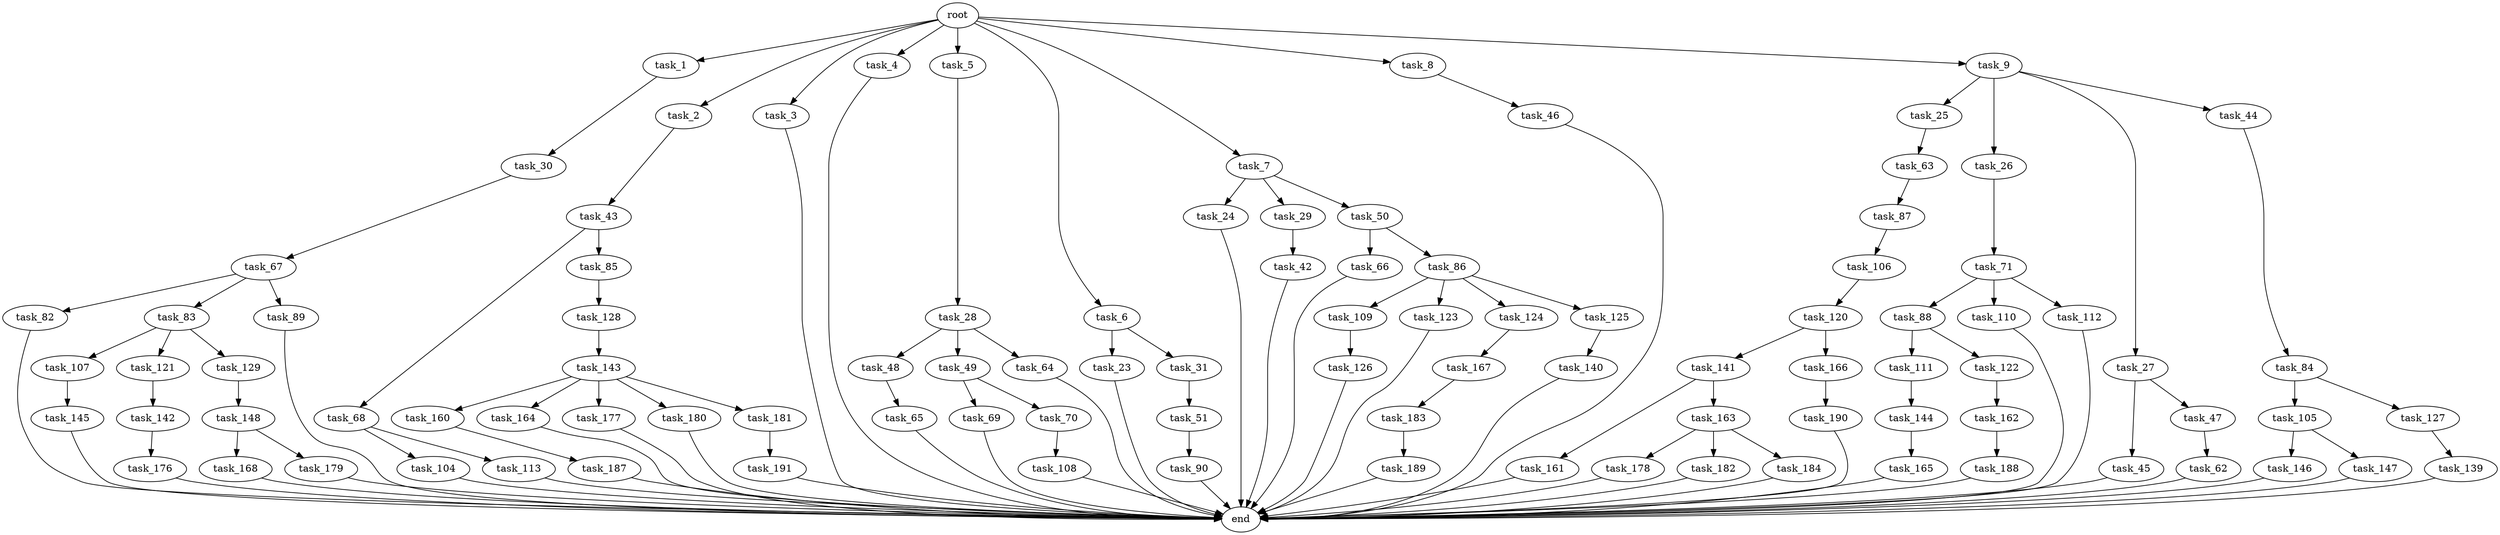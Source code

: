 digraph G {
  root [size="0.000000"];
  task_1 [size="10.240000"];
  task_2 [size="10.240000"];
  task_3 [size="10.240000"];
  task_4 [size="10.240000"];
  task_5 [size="10.240000"];
  task_6 [size="10.240000"];
  task_7 [size="10.240000"];
  task_8 [size="10.240000"];
  task_9 [size="10.240000"];
  task_23 [size="6957847019.520000"];
  task_24 [size="5497558138.880000"];
  task_25 [size="773094113.280000"];
  task_26 [size="773094113.280000"];
  task_27 [size="773094113.280000"];
  task_28 [size="343597383.680000"];
  task_29 [size="5497558138.880000"];
  task_30 [size="1374389534.720000"];
  task_31 [size="6957847019.520000"];
  task_42 [size="3092376453.120000"];
  task_43 [size="1374389534.720000"];
  task_44 [size="773094113.280000"];
  task_45 [size="5497558138.880000"];
  task_46 [size="5497558138.880000"];
  task_47 [size="5497558138.880000"];
  task_48 [size="3092376453.120000"];
  task_49 [size="3092376453.120000"];
  task_50 [size="5497558138.880000"];
  task_51 [size="8589934592.000000"];
  task_62 [size="5497558138.880000"];
  task_63 [size="1374389534.720000"];
  task_64 [size="3092376453.120000"];
  task_65 [size="2147483648.000000"];
  task_66 [size="6957847019.520000"];
  task_67 [size="2147483648.000000"];
  task_68 [size="5497558138.880000"];
  task_69 [size="1374389534.720000"];
  task_70 [size="1374389534.720000"];
  task_71 [size="8589934592.000000"];
  task_82 [size="4209067950.080000"];
  task_83 [size="4209067950.080000"];
  task_84 [size="2147483648.000000"];
  task_85 [size="5497558138.880000"];
  task_86 [size="6957847019.520000"];
  task_87 [size="6957847019.520000"];
  task_88 [size="3092376453.120000"];
  task_89 [size="4209067950.080000"];
  task_90 [size="1374389534.720000"];
  task_104 [size="343597383.680000"];
  task_105 [size="6957847019.520000"];
  task_106 [size="1374389534.720000"];
  task_107 [size="773094113.280000"];
  task_108 [size="1374389534.720000"];
  task_109 [size="5497558138.880000"];
  task_110 [size="3092376453.120000"];
  task_111 [size="6957847019.520000"];
  task_112 [size="3092376453.120000"];
  task_113 [size="343597383.680000"];
  task_120 [size="2147483648.000000"];
  task_121 [size="773094113.280000"];
  task_122 [size="6957847019.520000"];
  task_123 [size="5497558138.880000"];
  task_124 [size="5497558138.880000"];
  task_125 [size="5497558138.880000"];
  task_126 [size="2147483648.000000"];
  task_127 [size="6957847019.520000"];
  task_128 [size="4209067950.080000"];
  task_129 [size="773094113.280000"];
  task_139 [size="5497558138.880000"];
  task_140 [size="4209067950.080000"];
  task_141 [size="8589934592.000000"];
  task_142 [size="4209067950.080000"];
  task_143 [size="3092376453.120000"];
  task_144 [size="4209067950.080000"];
  task_145 [size="2147483648.000000"];
  task_146 [size="343597383.680000"];
  task_147 [size="343597383.680000"];
  task_148 [size="8589934592.000000"];
  task_160 [size="773094113.280000"];
  task_161 [size="8589934592.000000"];
  task_162 [size="8589934592.000000"];
  task_163 [size="8589934592.000000"];
  task_164 [size="773094113.280000"];
  task_165 [size="8589934592.000000"];
  task_166 [size="8589934592.000000"];
  task_167 [size="2147483648.000000"];
  task_168 [size="6957847019.520000"];
  task_176 [size="773094113.280000"];
  task_177 [size="773094113.280000"];
  task_178 [size="1374389534.720000"];
  task_179 [size="6957847019.520000"];
  task_180 [size="773094113.280000"];
  task_181 [size="773094113.280000"];
  task_182 [size="1374389534.720000"];
  task_183 [size="343597383.680000"];
  task_184 [size="1374389534.720000"];
  task_187 [size="4209067950.080000"];
  task_188 [size="4209067950.080000"];
  task_189 [size="5497558138.880000"];
  task_190 [size="5497558138.880000"];
  task_191 [size="3092376453.120000"];
  end [size="0.000000"];

  root -> task_1 [size="1.000000"];
  root -> task_2 [size="1.000000"];
  root -> task_3 [size="1.000000"];
  root -> task_4 [size="1.000000"];
  root -> task_5 [size="1.000000"];
  root -> task_6 [size="1.000000"];
  root -> task_7 [size="1.000000"];
  root -> task_8 [size="1.000000"];
  root -> task_9 [size="1.000000"];
  task_1 -> task_30 [size="134217728.000000"];
  task_2 -> task_43 [size="134217728.000000"];
  task_3 -> end [size="1.000000"];
  task_4 -> end [size="1.000000"];
  task_5 -> task_28 [size="33554432.000000"];
  task_6 -> task_23 [size="679477248.000000"];
  task_6 -> task_31 [size="679477248.000000"];
  task_7 -> task_24 [size="536870912.000000"];
  task_7 -> task_29 [size="536870912.000000"];
  task_7 -> task_50 [size="536870912.000000"];
  task_8 -> task_46 [size="536870912.000000"];
  task_9 -> task_25 [size="75497472.000000"];
  task_9 -> task_26 [size="75497472.000000"];
  task_9 -> task_27 [size="75497472.000000"];
  task_9 -> task_44 [size="75497472.000000"];
  task_23 -> end [size="1.000000"];
  task_24 -> end [size="1.000000"];
  task_25 -> task_63 [size="134217728.000000"];
  task_26 -> task_71 [size="838860800.000000"];
  task_27 -> task_45 [size="536870912.000000"];
  task_27 -> task_47 [size="536870912.000000"];
  task_28 -> task_48 [size="301989888.000000"];
  task_28 -> task_49 [size="301989888.000000"];
  task_28 -> task_64 [size="301989888.000000"];
  task_29 -> task_42 [size="301989888.000000"];
  task_30 -> task_67 [size="209715200.000000"];
  task_31 -> task_51 [size="838860800.000000"];
  task_42 -> end [size="1.000000"];
  task_43 -> task_68 [size="536870912.000000"];
  task_43 -> task_85 [size="536870912.000000"];
  task_44 -> task_84 [size="209715200.000000"];
  task_45 -> end [size="1.000000"];
  task_46 -> end [size="1.000000"];
  task_47 -> task_62 [size="536870912.000000"];
  task_48 -> task_65 [size="209715200.000000"];
  task_49 -> task_69 [size="134217728.000000"];
  task_49 -> task_70 [size="134217728.000000"];
  task_50 -> task_66 [size="679477248.000000"];
  task_50 -> task_86 [size="679477248.000000"];
  task_51 -> task_90 [size="134217728.000000"];
  task_62 -> end [size="1.000000"];
  task_63 -> task_87 [size="679477248.000000"];
  task_64 -> end [size="1.000000"];
  task_65 -> end [size="1.000000"];
  task_66 -> end [size="1.000000"];
  task_67 -> task_82 [size="411041792.000000"];
  task_67 -> task_83 [size="411041792.000000"];
  task_67 -> task_89 [size="411041792.000000"];
  task_68 -> task_104 [size="33554432.000000"];
  task_68 -> task_113 [size="33554432.000000"];
  task_69 -> end [size="1.000000"];
  task_70 -> task_108 [size="134217728.000000"];
  task_71 -> task_88 [size="301989888.000000"];
  task_71 -> task_110 [size="301989888.000000"];
  task_71 -> task_112 [size="301989888.000000"];
  task_82 -> end [size="1.000000"];
  task_83 -> task_107 [size="75497472.000000"];
  task_83 -> task_121 [size="75497472.000000"];
  task_83 -> task_129 [size="75497472.000000"];
  task_84 -> task_105 [size="679477248.000000"];
  task_84 -> task_127 [size="679477248.000000"];
  task_85 -> task_128 [size="411041792.000000"];
  task_86 -> task_109 [size="536870912.000000"];
  task_86 -> task_123 [size="536870912.000000"];
  task_86 -> task_124 [size="536870912.000000"];
  task_86 -> task_125 [size="536870912.000000"];
  task_87 -> task_106 [size="134217728.000000"];
  task_88 -> task_111 [size="679477248.000000"];
  task_88 -> task_122 [size="679477248.000000"];
  task_89 -> end [size="1.000000"];
  task_90 -> end [size="1.000000"];
  task_104 -> end [size="1.000000"];
  task_105 -> task_146 [size="33554432.000000"];
  task_105 -> task_147 [size="33554432.000000"];
  task_106 -> task_120 [size="209715200.000000"];
  task_107 -> task_145 [size="209715200.000000"];
  task_108 -> end [size="1.000000"];
  task_109 -> task_126 [size="209715200.000000"];
  task_110 -> end [size="1.000000"];
  task_111 -> task_144 [size="411041792.000000"];
  task_112 -> end [size="1.000000"];
  task_113 -> end [size="1.000000"];
  task_120 -> task_141 [size="838860800.000000"];
  task_120 -> task_166 [size="838860800.000000"];
  task_121 -> task_142 [size="411041792.000000"];
  task_122 -> task_162 [size="838860800.000000"];
  task_123 -> end [size="1.000000"];
  task_124 -> task_167 [size="209715200.000000"];
  task_125 -> task_140 [size="411041792.000000"];
  task_126 -> end [size="1.000000"];
  task_127 -> task_139 [size="536870912.000000"];
  task_128 -> task_143 [size="301989888.000000"];
  task_129 -> task_148 [size="838860800.000000"];
  task_139 -> end [size="1.000000"];
  task_140 -> end [size="1.000000"];
  task_141 -> task_161 [size="838860800.000000"];
  task_141 -> task_163 [size="838860800.000000"];
  task_142 -> task_176 [size="75497472.000000"];
  task_143 -> task_160 [size="75497472.000000"];
  task_143 -> task_164 [size="75497472.000000"];
  task_143 -> task_177 [size="75497472.000000"];
  task_143 -> task_180 [size="75497472.000000"];
  task_143 -> task_181 [size="75497472.000000"];
  task_144 -> task_165 [size="838860800.000000"];
  task_145 -> end [size="1.000000"];
  task_146 -> end [size="1.000000"];
  task_147 -> end [size="1.000000"];
  task_148 -> task_168 [size="679477248.000000"];
  task_148 -> task_179 [size="679477248.000000"];
  task_160 -> task_187 [size="411041792.000000"];
  task_161 -> end [size="1.000000"];
  task_162 -> task_188 [size="411041792.000000"];
  task_163 -> task_178 [size="134217728.000000"];
  task_163 -> task_182 [size="134217728.000000"];
  task_163 -> task_184 [size="134217728.000000"];
  task_164 -> end [size="1.000000"];
  task_165 -> end [size="1.000000"];
  task_166 -> task_190 [size="536870912.000000"];
  task_167 -> task_183 [size="33554432.000000"];
  task_168 -> end [size="1.000000"];
  task_176 -> end [size="1.000000"];
  task_177 -> end [size="1.000000"];
  task_178 -> end [size="1.000000"];
  task_179 -> end [size="1.000000"];
  task_180 -> end [size="1.000000"];
  task_181 -> task_191 [size="301989888.000000"];
  task_182 -> end [size="1.000000"];
  task_183 -> task_189 [size="536870912.000000"];
  task_184 -> end [size="1.000000"];
  task_187 -> end [size="1.000000"];
  task_188 -> end [size="1.000000"];
  task_189 -> end [size="1.000000"];
  task_190 -> end [size="1.000000"];
  task_191 -> end [size="1.000000"];
}
